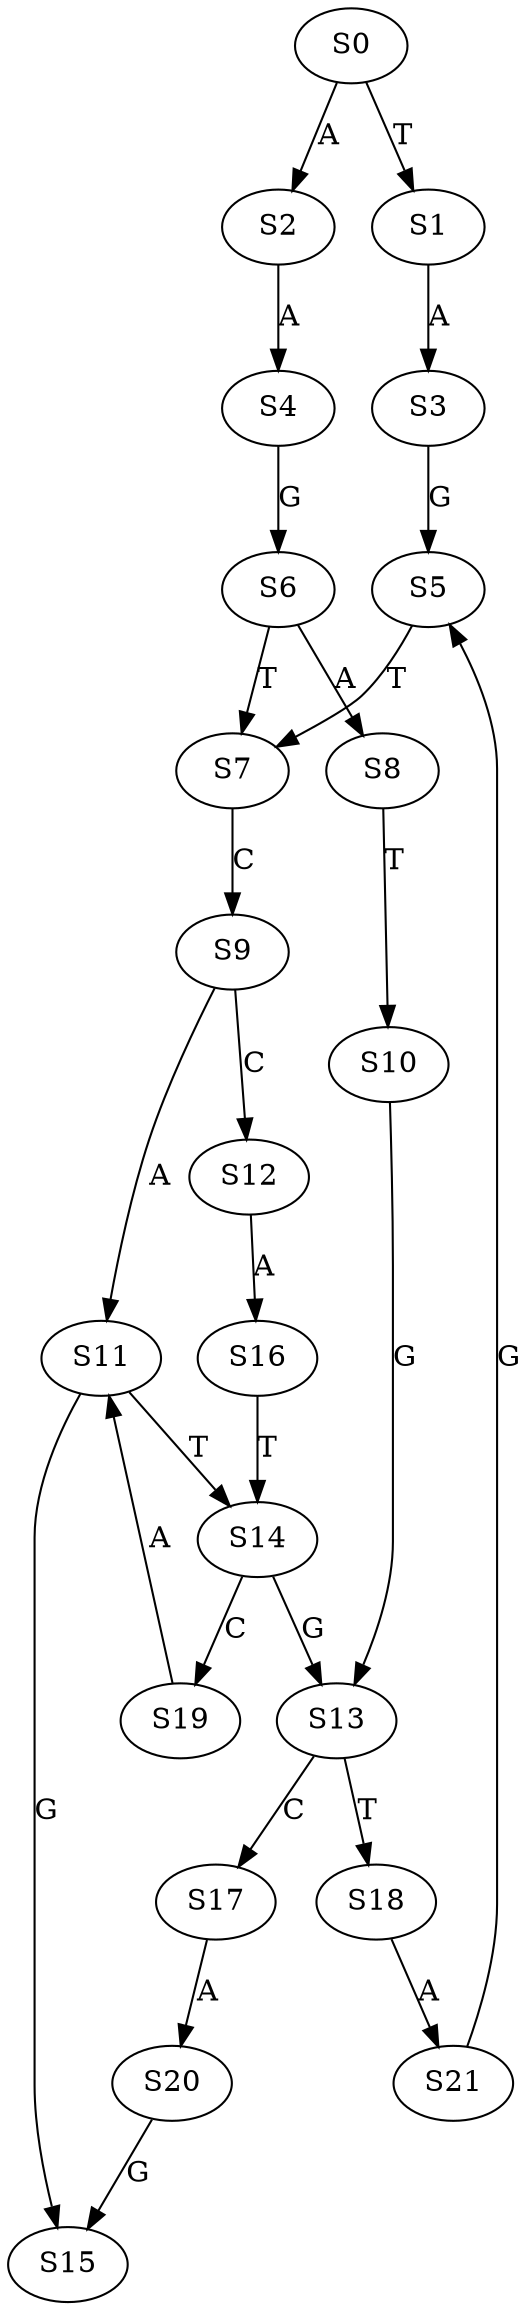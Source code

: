 strict digraph  {
	S0 -> S1 [ label = T ];
	S0 -> S2 [ label = A ];
	S1 -> S3 [ label = A ];
	S2 -> S4 [ label = A ];
	S3 -> S5 [ label = G ];
	S4 -> S6 [ label = G ];
	S5 -> S7 [ label = T ];
	S6 -> S8 [ label = A ];
	S6 -> S7 [ label = T ];
	S7 -> S9 [ label = C ];
	S8 -> S10 [ label = T ];
	S9 -> S11 [ label = A ];
	S9 -> S12 [ label = C ];
	S10 -> S13 [ label = G ];
	S11 -> S14 [ label = T ];
	S11 -> S15 [ label = G ];
	S12 -> S16 [ label = A ];
	S13 -> S17 [ label = C ];
	S13 -> S18 [ label = T ];
	S14 -> S13 [ label = G ];
	S14 -> S19 [ label = C ];
	S16 -> S14 [ label = T ];
	S17 -> S20 [ label = A ];
	S18 -> S21 [ label = A ];
	S19 -> S11 [ label = A ];
	S20 -> S15 [ label = G ];
	S21 -> S5 [ label = G ];
}
